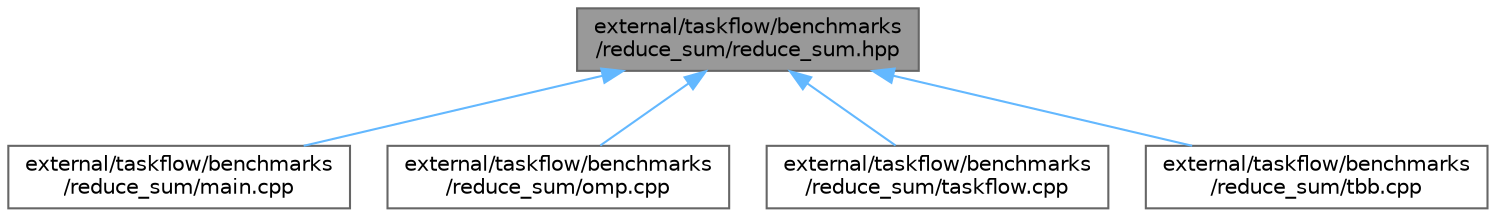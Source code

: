 digraph "external/taskflow/benchmarks/reduce_sum/reduce_sum.hpp"
{
 // LATEX_PDF_SIZE
  bgcolor="transparent";
  edge [fontname=Helvetica,fontsize=10,labelfontname=Helvetica,labelfontsize=10];
  node [fontname=Helvetica,fontsize=10,shape=box,height=0.2,width=0.4];
  Node1 [id="Node000001",label="external/taskflow/benchmarks\l/reduce_sum/reduce_sum.hpp",height=0.2,width=0.4,color="gray40", fillcolor="grey60", style="filled", fontcolor="black",tooltip=" "];
  Node1 -> Node2 [id="edge5_Node000001_Node000002",dir="back",color="steelblue1",style="solid",tooltip=" "];
  Node2 [id="Node000002",label="external/taskflow/benchmarks\l/reduce_sum/main.cpp",height=0.2,width=0.4,color="grey40", fillcolor="white", style="filled",URL="$external_2taskflow_2benchmarks_2reduce__sum_2main_8cpp.html",tooltip=" "];
  Node1 -> Node3 [id="edge6_Node000001_Node000003",dir="back",color="steelblue1",style="solid",tooltip=" "];
  Node3 [id="Node000003",label="external/taskflow/benchmarks\l/reduce_sum/omp.cpp",height=0.2,width=0.4,color="grey40", fillcolor="white", style="filled",URL="$benchmarks_2reduce__sum_2omp_8cpp.html",tooltip=" "];
  Node1 -> Node4 [id="edge7_Node000001_Node000004",dir="back",color="steelblue1",style="solid",tooltip=" "];
  Node4 [id="Node000004",label="external/taskflow/benchmarks\l/reduce_sum/taskflow.cpp",height=0.2,width=0.4,color="grey40", fillcolor="white", style="filled",URL="$benchmarks_2reduce__sum_2taskflow_8cpp.html",tooltip=" "];
  Node1 -> Node5 [id="edge8_Node000001_Node000005",dir="back",color="steelblue1",style="solid",tooltip=" "];
  Node5 [id="Node000005",label="external/taskflow/benchmarks\l/reduce_sum/tbb.cpp",height=0.2,width=0.4,color="grey40", fillcolor="white", style="filled",URL="$benchmarks_2reduce__sum_2tbb_8cpp.html",tooltip=" "];
}
